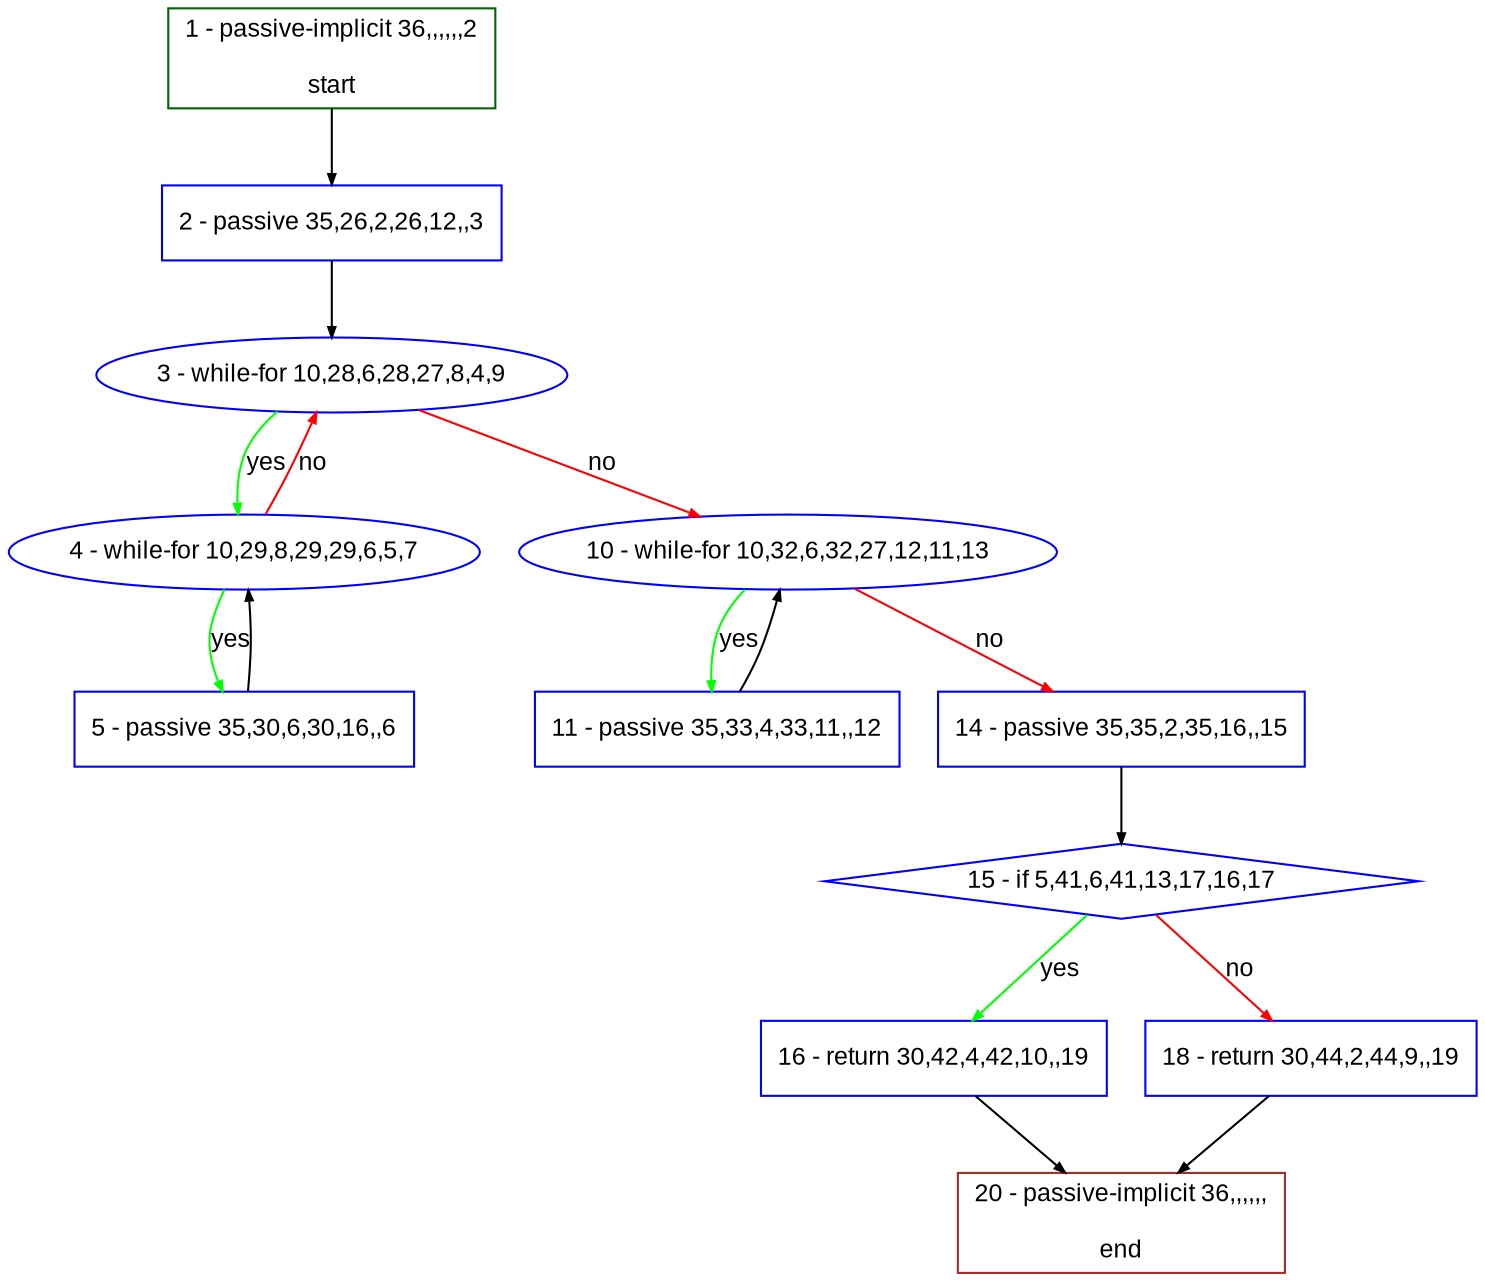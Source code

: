digraph "" {
  graph [bgcolor="white", fillcolor="#FFFFCC", pack="true", packmode="clust", fontname="Arial", label="", fontsize="12", compound="true", style="rounded,filled"];
  node [node_initialized="no", fillcolor="white", fontname="Arial", label="", color="grey", fontsize="12", fixedsize="false", compound="true", shape="rectangle", style="filled"];
  edge [arrowtail="none", lhead="", fontcolor="black", fontname="Arial", label="", color="black", fontsize="12", arrowhead="normal", arrowsize="0.5", compound="true", ltail="", dir="forward"];
  __N1 [fillcolor="#ffffff", label="2 - passive 35,26,2,26,12,,3", color="#0000ff", shape="box", style="filled"];
  __N2 [fillcolor="#ffffff", label="1 - passive-implicit 36,,,,,,2\n\nstart", color="#006400", shape="box", style="filled"];
  __N3 [fillcolor="#ffffff", label="3 - while-for 10,28,6,28,27,8,4,9", color="#0000ff", shape="oval", style="filled"];
  __N4 [fillcolor="#ffffff", label="4 - while-for 10,29,8,29,29,6,5,7", color="#0000ff", shape="oval", style="filled"];
  __N5 [fillcolor="#ffffff", label="10 - while-for 10,32,6,32,27,12,11,13", color="#0000ff", shape="oval", style="filled"];
  __N6 [fillcolor="#ffffff", label="5 - passive 35,30,6,30,16,,6", color="#0000ff", shape="box", style="filled"];
  __N7 [fillcolor="#ffffff", label="11 - passive 35,33,4,33,11,,12", color="#0000ff", shape="box", style="filled"];
  __N8 [fillcolor="#ffffff", label="14 - passive 35,35,2,35,16,,15", color="#0000ff", shape="box", style="filled"];
  __N9 [fillcolor="#ffffff", label="15 - if 5,41,6,41,13,17,16,17", color="#0000ff", shape="diamond", style="filled"];
  __N10 [fillcolor="#ffffff", label="16 - return 30,42,4,42,10,,19", color="#0000ff", shape="box", style="filled"];
  __N11 [fillcolor="#ffffff", label="18 - return 30,44,2,44,9,,19", color="#0000ff", shape="box", style="filled"];
  __N12 [fillcolor="#ffffff", label="20 - passive-implicit 36,,,,,,\n\nend", color="#a52a2a", shape="box", style="filled"];
  __N2 -> __N1 [arrowtail="none", color="#000000", label="", arrowhead="normal", dir="forward"];
  __N1 -> __N3 [arrowtail="none", color="#000000", label="", arrowhead="normal", dir="forward"];
  __N3 -> __N4 [arrowtail="none", color="#00ff00", label="yes", arrowhead="normal", dir="forward"];
  __N4 -> __N3 [arrowtail="none", color="#ff0000", label="no", arrowhead="normal", dir="forward"];
  __N3 -> __N5 [arrowtail="none", color="#ff0000", label="no", arrowhead="normal", dir="forward"];
  __N4 -> __N6 [arrowtail="none", color="#00ff00", label="yes", arrowhead="normal", dir="forward"];
  __N6 -> __N4 [arrowtail="none", color="#000000", label="", arrowhead="normal", dir="forward"];
  __N5 -> __N7 [arrowtail="none", color="#00ff00", label="yes", arrowhead="normal", dir="forward"];
  __N7 -> __N5 [arrowtail="none", color="#000000", label="", arrowhead="normal", dir="forward"];
  __N5 -> __N8 [arrowtail="none", color="#ff0000", label="no", arrowhead="normal", dir="forward"];
  __N8 -> __N9 [arrowtail="none", color="#000000", label="", arrowhead="normal", dir="forward"];
  __N9 -> __N10 [arrowtail="none", color="#00ff00", label="yes", arrowhead="normal", dir="forward"];
  __N9 -> __N11 [arrowtail="none", color="#ff0000", label="no", arrowhead="normal", dir="forward"];
  __N10 -> __N12 [arrowtail="none", color="#000000", label="", arrowhead="normal", dir="forward"];
  __N11 -> __N12 [arrowtail="none", color="#000000", label="", arrowhead="normal", dir="forward"];
}
